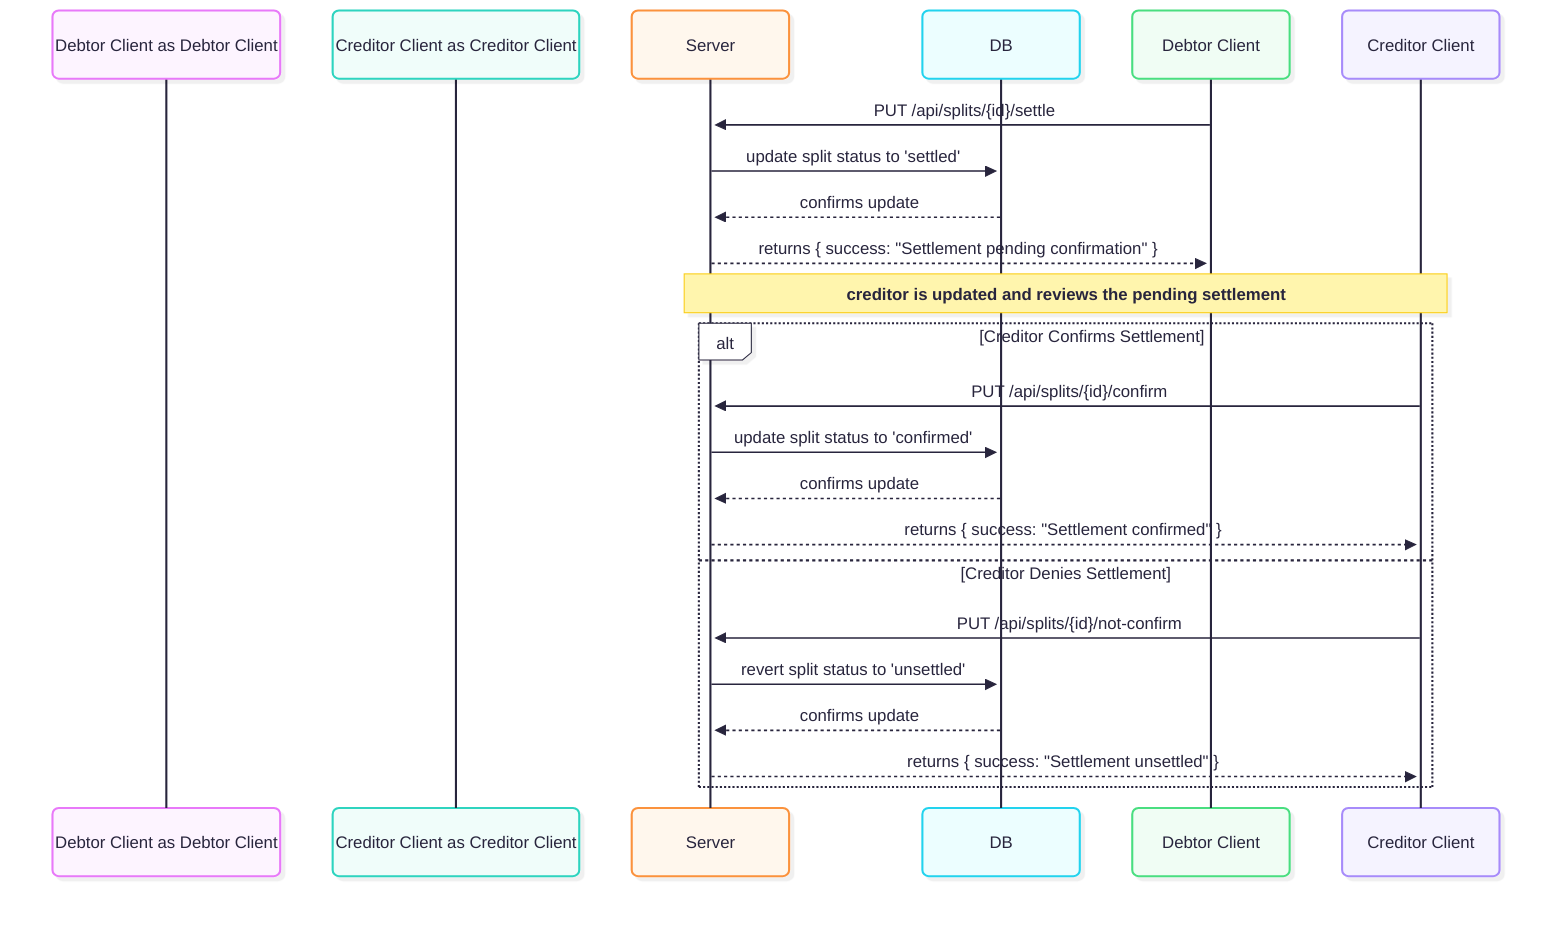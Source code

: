 ---
config:
  theme: redux-color
  look: neo
---

sequenceDiagram
  participant Debtor Client as Debtor Client
  participant Creditor Client as Creditor Client
  participant Server as Server
  participant DB as DB

  Debtor Client ->> Server: PUT /api/splits/{id}/settle
  Server ->> DB: update split status to 'settled'
  DB -->> Server: confirms update
  Server -->> Debtor Client: returns { success: "Settlement pending confirmation" }
  Note over Creditor Client, Server: creditor is updated and reviews the pending settlement
  alt Creditor Confirms Settlement
    Creditor Client ->> Server: PUT /api/splits/{id}/confirm
    Server ->> DB: update split status to 'confirmed'
    DB -->> Server: confirms update
    Server -->> Creditor Client: returns { success: "Settlement confirmed" }
  else Creditor Denies Settlement
    Creditor Client ->> Server: PUT /api/splits/{id}/not-confirm
    Server ->> DB: revert split status to 'unsettled'
    DB -->> Server: confirms update
    Server -->> Creditor Client: returns { success: "Settlement unsettled" }
  end